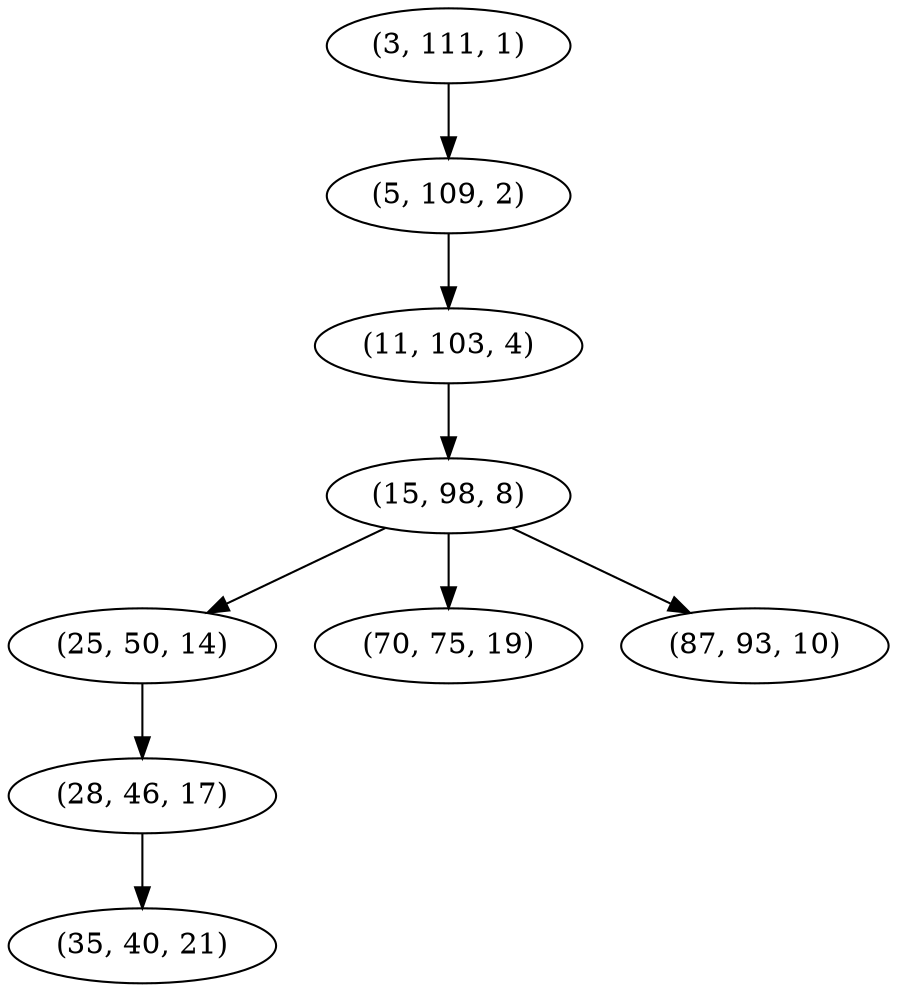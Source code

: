 digraph tree {
    "(3, 111, 1)";
    "(5, 109, 2)";
    "(11, 103, 4)";
    "(15, 98, 8)";
    "(25, 50, 14)";
    "(28, 46, 17)";
    "(35, 40, 21)";
    "(70, 75, 19)";
    "(87, 93, 10)";
    "(3, 111, 1)" -> "(5, 109, 2)";
    "(5, 109, 2)" -> "(11, 103, 4)";
    "(11, 103, 4)" -> "(15, 98, 8)";
    "(15, 98, 8)" -> "(25, 50, 14)";
    "(15, 98, 8)" -> "(70, 75, 19)";
    "(15, 98, 8)" -> "(87, 93, 10)";
    "(25, 50, 14)" -> "(28, 46, 17)";
    "(28, 46, 17)" -> "(35, 40, 21)";
}
